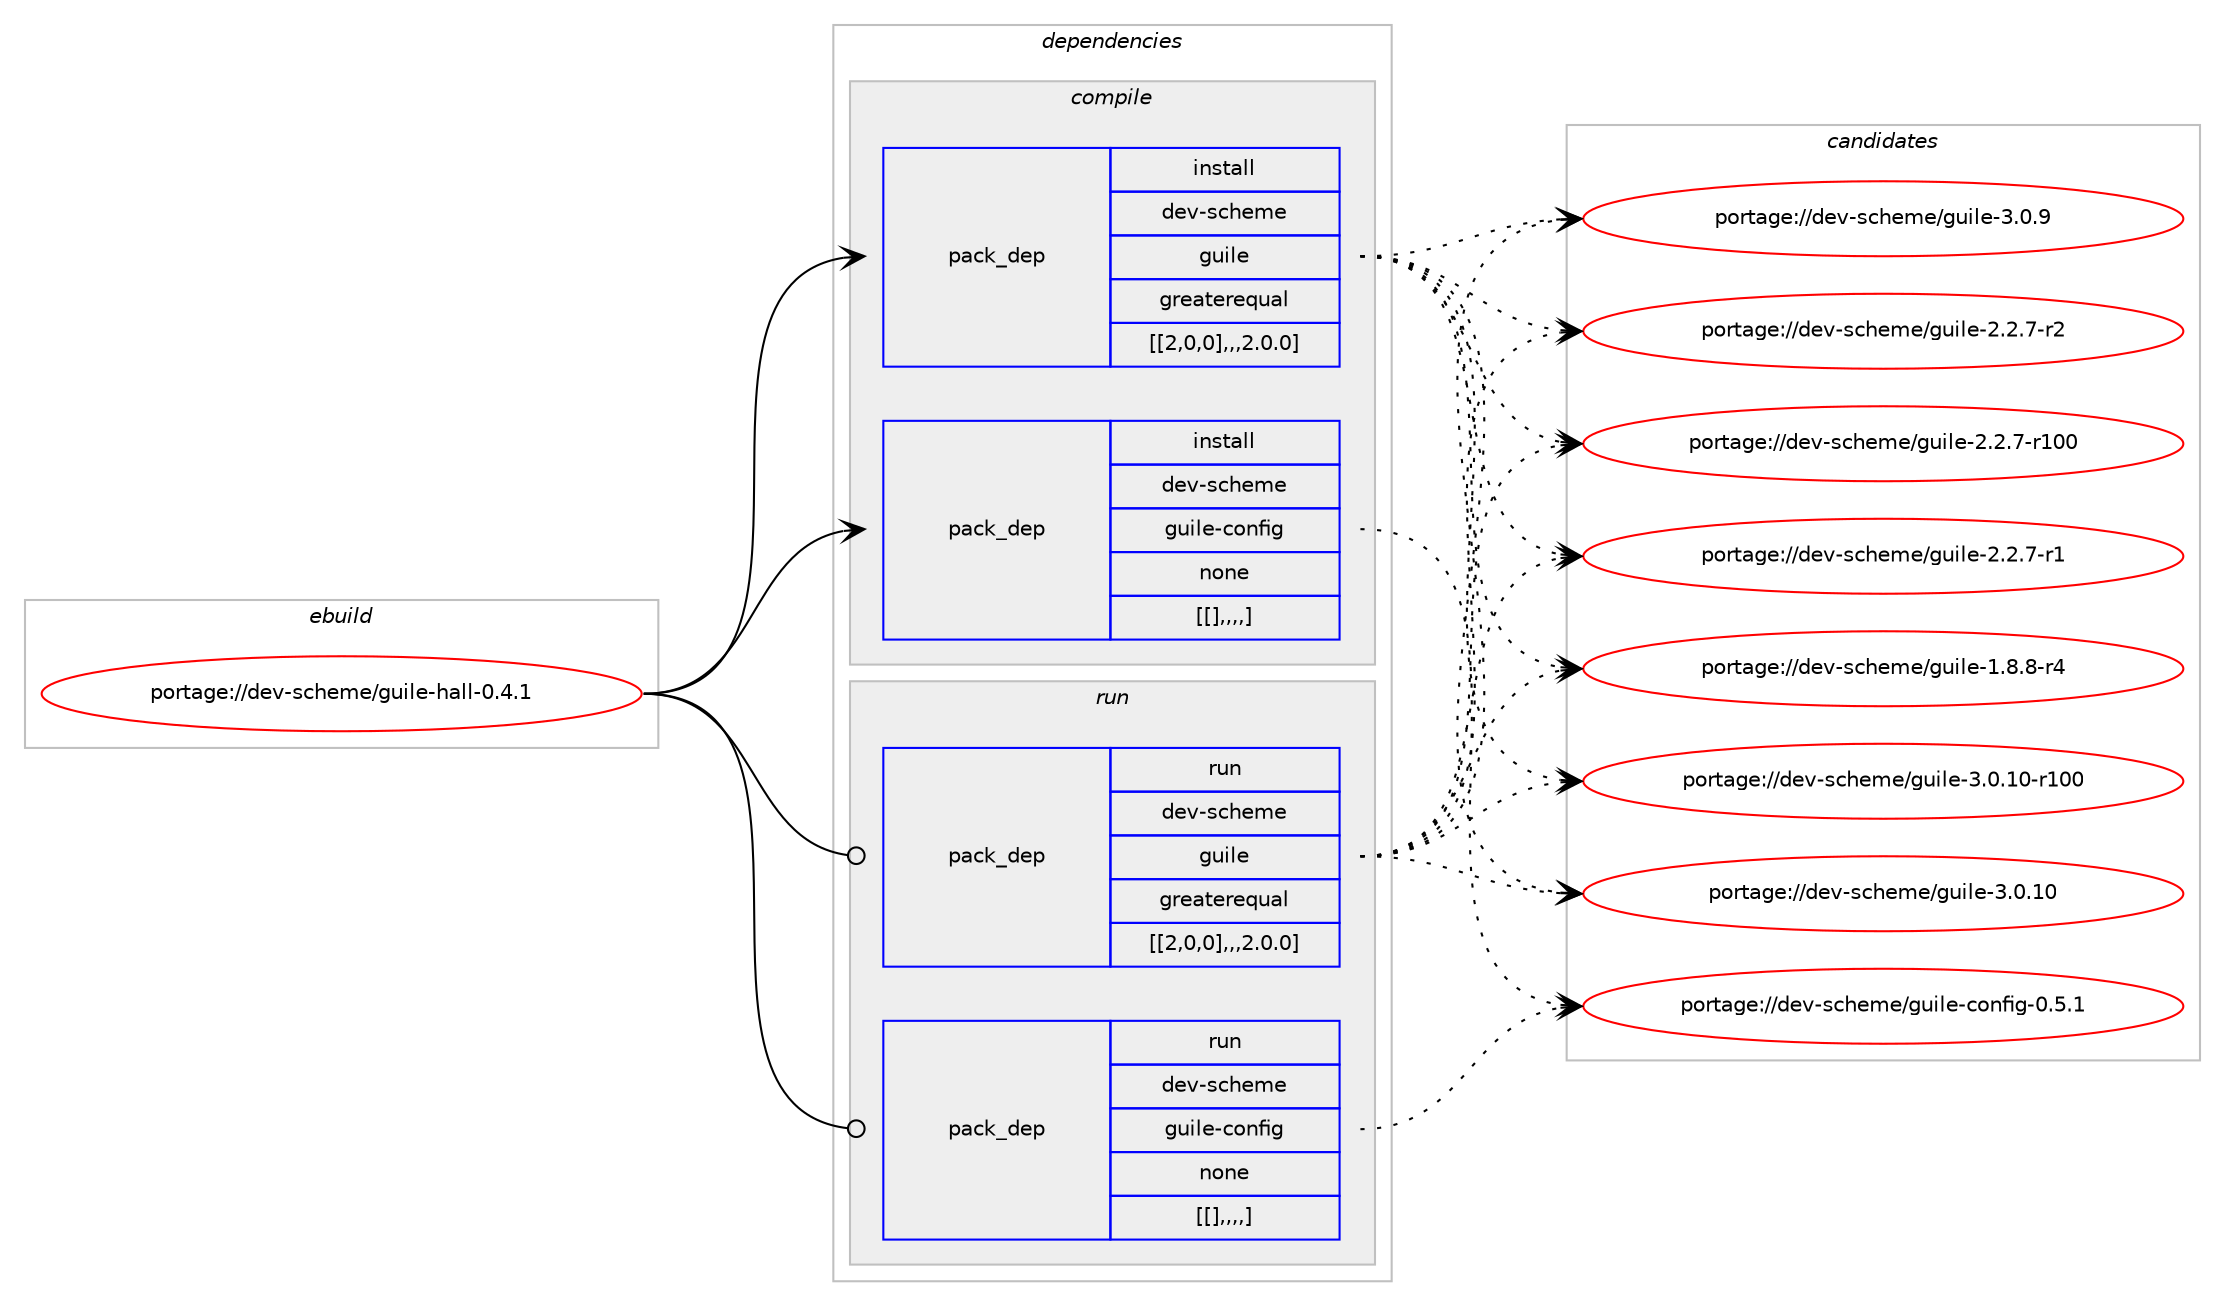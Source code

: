 digraph prolog {

# *************
# Graph options
# *************

newrank=true;
concentrate=true;
compound=true;
graph [rankdir=LR,fontname=Helvetica,fontsize=10,ranksep=1.5];#, ranksep=2.5, nodesep=0.2];
edge  [arrowhead=vee];
node  [fontname=Helvetica,fontsize=10];

# **********
# The ebuild
# **********

subgraph cluster_leftcol {
color=gray;
label=<<i>ebuild</i>>;
id [label="portage://dev-scheme/guile-hall-0.4.1", color=red, width=4, href="../dev-scheme/guile-hall-0.4.1.svg"];
}

# ****************
# The dependencies
# ****************

subgraph cluster_midcol {
color=gray;
label=<<i>dependencies</i>>;
subgraph cluster_compile {
fillcolor="#eeeeee";
style=filled;
label=<<i>compile</i>>;
subgraph pack150009 {
dependency212053 [label=<<TABLE BORDER="0" CELLBORDER="1" CELLSPACING="0" CELLPADDING="4" WIDTH="220"><TR><TD ROWSPAN="6" CELLPADDING="30">pack_dep</TD></TR><TR><TD WIDTH="110">install</TD></TR><TR><TD>dev-scheme</TD></TR><TR><TD>guile</TD></TR><TR><TD>greaterequal</TD></TR><TR><TD>[[2,0,0],,,2.0.0]</TD></TR></TABLE>>, shape=none, color=blue];
}
id:e -> dependency212053:w [weight=20,style="solid",arrowhead="vee"];
subgraph pack150010 {
dependency212054 [label=<<TABLE BORDER="0" CELLBORDER="1" CELLSPACING="0" CELLPADDING="4" WIDTH="220"><TR><TD ROWSPAN="6" CELLPADDING="30">pack_dep</TD></TR><TR><TD WIDTH="110">install</TD></TR><TR><TD>dev-scheme</TD></TR><TR><TD>guile-config</TD></TR><TR><TD>none</TD></TR><TR><TD>[[],,,,]</TD></TR></TABLE>>, shape=none, color=blue];
}
id:e -> dependency212054:w [weight=20,style="solid",arrowhead="vee"];
}
subgraph cluster_compileandrun {
fillcolor="#eeeeee";
style=filled;
label=<<i>compile and run</i>>;
}
subgraph cluster_run {
fillcolor="#eeeeee";
style=filled;
label=<<i>run</i>>;
subgraph pack150011 {
dependency212055 [label=<<TABLE BORDER="0" CELLBORDER="1" CELLSPACING="0" CELLPADDING="4" WIDTH="220"><TR><TD ROWSPAN="6" CELLPADDING="30">pack_dep</TD></TR><TR><TD WIDTH="110">run</TD></TR><TR><TD>dev-scheme</TD></TR><TR><TD>guile</TD></TR><TR><TD>greaterequal</TD></TR><TR><TD>[[2,0,0],,,2.0.0]</TD></TR></TABLE>>, shape=none, color=blue];
}
id:e -> dependency212055:w [weight=20,style="solid",arrowhead="odot"];
subgraph pack150012 {
dependency212056 [label=<<TABLE BORDER="0" CELLBORDER="1" CELLSPACING="0" CELLPADDING="4" WIDTH="220"><TR><TD ROWSPAN="6" CELLPADDING="30">pack_dep</TD></TR><TR><TD WIDTH="110">run</TD></TR><TR><TD>dev-scheme</TD></TR><TR><TD>guile-config</TD></TR><TR><TD>none</TD></TR><TR><TD>[[],,,,]</TD></TR></TABLE>>, shape=none, color=blue];
}
id:e -> dependency212056:w [weight=20,style="solid",arrowhead="odot"];
}
}

# **************
# The candidates
# **************

subgraph cluster_choices {
rank=same;
color=gray;
label=<<i>candidates</i>>;

subgraph choice150009 {
color=black;
nodesep=1;
choice1001011184511599104101109101471031171051081014551464846494845114494848 [label="portage://dev-scheme/guile-3.0.10-r100", color=red, width=4,href="../dev-scheme/guile-3.0.10-r100.svg"];
choice10010111845115991041011091014710311710510810145514648464948 [label="portage://dev-scheme/guile-3.0.10", color=red, width=4,href="../dev-scheme/guile-3.0.10.svg"];
choice100101118451159910410110910147103117105108101455146484657 [label="portage://dev-scheme/guile-3.0.9", color=red, width=4,href="../dev-scheme/guile-3.0.9.svg"];
choice1001011184511599104101109101471031171051081014550465046554511450 [label="portage://dev-scheme/guile-2.2.7-r2", color=red, width=4,href="../dev-scheme/guile-2.2.7-r2.svg"];
choice10010111845115991041011091014710311710510810145504650465545114494848 [label="portage://dev-scheme/guile-2.2.7-r100", color=red, width=4,href="../dev-scheme/guile-2.2.7-r100.svg"];
choice1001011184511599104101109101471031171051081014550465046554511449 [label="portage://dev-scheme/guile-2.2.7-r1", color=red, width=4,href="../dev-scheme/guile-2.2.7-r1.svg"];
choice1001011184511599104101109101471031171051081014549465646564511452 [label="portage://dev-scheme/guile-1.8.8-r4", color=red, width=4,href="../dev-scheme/guile-1.8.8-r4.svg"];
dependency212053:e -> choice1001011184511599104101109101471031171051081014551464846494845114494848:w [style=dotted,weight="100"];
dependency212053:e -> choice10010111845115991041011091014710311710510810145514648464948:w [style=dotted,weight="100"];
dependency212053:e -> choice100101118451159910410110910147103117105108101455146484657:w [style=dotted,weight="100"];
dependency212053:e -> choice1001011184511599104101109101471031171051081014550465046554511450:w [style=dotted,weight="100"];
dependency212053:e -> choice10010111845115991041011091014710311710510810145504650465545114494848:w [style=dotted,weight="100"];
dependency212053:e -> choice1001011184511599104101109101471031171051081014550465046554511449:w [style=dotted,weight="100"];
dependency212053:e -> choice1001011184511599104101109101471031171051081014549465646564511452:w [style=dotted,weight="100"];
}
subgraph choice150010 {
color=black;
nodesep=1;
choice1001011184511599104101109101471031171051081014599111110102105103454846534649 [label="portage://dev-scheme/guile-config-0.5.1", color=red, width=4,href="../dev-scheme/guile-config-0.5.1.svg"];
dependency212054:e -> choice1001011184511599104101109101471031171051081014599111110102105103454846534649:w [style=dotted,weight="100"];
}
subgraph choice150011 {
color=black;
nodesep=1;
choice1001011184511599104101109101471031171051081014551464846494845114494848 [label="portage://dev-scheme/guile-3.0.10-r100", color=red, width=4,href="../dev-scheme/guile-3.0.10-r100.svg"];
choice10010111845115991041011091014710311710510810145514648464948 [label="portage://dev-scheme/guile-3.0.10", color=red, width=4,href="../dev-scheme/guile-3.0.10.svg"];
choice100101118451159910410110910147103117105108101455146484657 [label="portage://dev-scheme/guile-3.0.9", color=red, width=4,href="../dev-scheme/guile-3.0.9.svg"];
choice1001011184511599104101109101471031171051081014550465046554511450 [label="portage://dev-scheme/guile-2.2.7-r2", color=red, width=4,href="../dev-scheme/guile-2.2.7-r2.svg"];
choice10010111845115991041011091014710311710510810145504650465545114494848 [label="portage://dev-scheme/guile-2.2.7-r100", color=red, width=4,href="../dev-scheme/guile-2.2.7-r100.svg"];
choice1001011184511599104101109101471031171051081014550465046554511449 [label="portage://dev-scheme/guile-2.2.7-r1", color=red, width=4,href="../dev-scheme/guile-2.2.7-r1.svg"];
choice1001011184511599104101109101471031171051081014549465646564511452 [label="portage://dev-scheme/guile-1.8.8-r4", color=red, width=4,href="../dev-scheme/guile-1.8.8-r4.svg"];
dependency212055:e -> choice1001011184511599104101109101471031171051081014551464846494845114494848:w [style=dotted,weight="100"];
dependency212055:e -> choice10010111845115991041011091014710311710510810145514648464948:w [style=dotted,weight="100"];
dependency212055:e -> choice100101118451159910410110910147103117105108101455146484657:w [style=dotted,weight="100"];
dependency212055:e -> choice1001011184511599104101109101471031171051081014550465046554511450:w [style=dotted,weight="100"];
dependency212055:e -> choice10010111845115991041011091014710311710510810145504650465545114494848:w [style=dotted,weight="100"];
dependency212055:e -> choice1001011184511599104101109101471031171051081014550465046554511449:w [style=dotted,weight="100"];
dependency212055:e -> choice1001011184511599104101109101471031171051081014549465646564511452:w [style=dotted,weight="100"];
}
subgraph choice150012 {
color=black;
nodesep=1;
choice1001011184511599104101109101471031171051081014599111110102105103454846534649 [label="portage://dev-scheme/guile-config-0.5.1", color=red, width=4,href="../dev-scheme/guile-config-0.5.1.svg"];
dependency212056:e -> choice1001011184511599104101109101471031171051081014599111110102105103454846534649:w [style=dotted,weight="100"];
}
}

}
